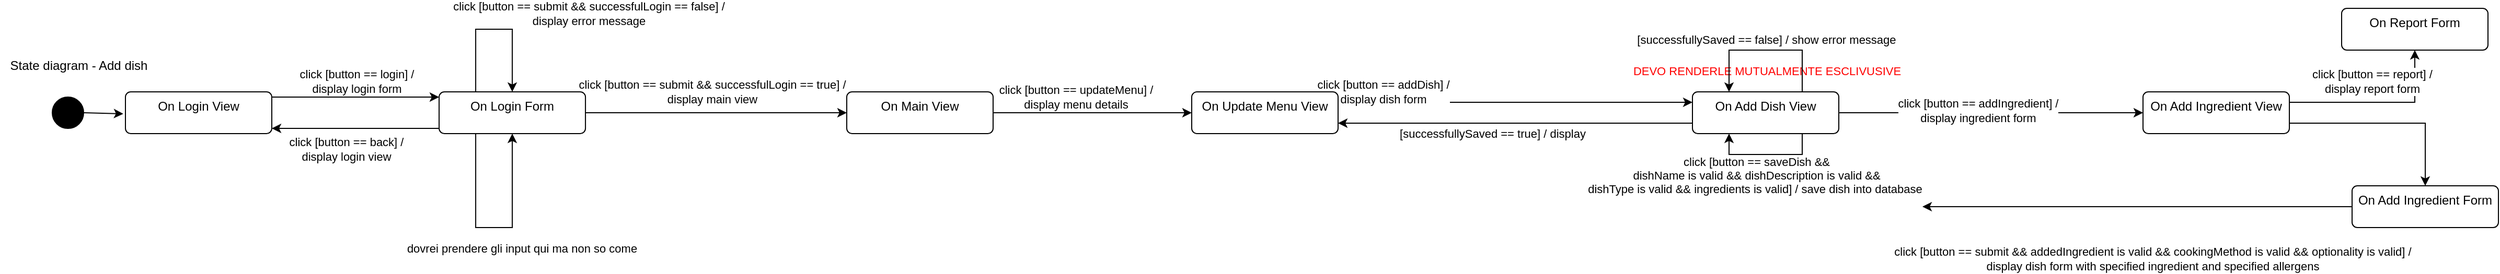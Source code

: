 <mxfile version="22.1.2" type="device">
  <diagram name="Pagina-1" id="w6Qa21op8i-JLu98LUhx">
    <mxGraphModel dx="2535" dy="796" grid="1" gridSize="10" guides="1" tooltips="1" connect="1" arrows="1" fold="1" page="1" pageScale="1" pageWidth="1169" pageHeight="827" math="0" shadow="0">
      <root>
        <mxCell id="0" />
        <mxCell id="1" parent="0" />
        <mxCell id="9vs5m70brBlx4-bJ_gBo-1" value="" style="ellipse;fillColor=strokeColor;html=1;" vertex="1" parent="1">
          <mxGeometry x="-1119" y="345" width="30" height="30" as="geometry" />
        </mxCell>
        <mxCell id="9vs5m70brBlx4-bJ_gBo-28" value="" style="edgeStyle=orthogonalEdgeStyle;rounded=0;orthogonalLoop=1;jettySize=auto;html=1;exitX=1;exitY=0.5;exitDx=0;exitDy=0;" edge="1" parent="1">
          <mxGeometry relative="1" as="geometry">
            <mxPoint x="-909" y="345" as="sourcePoint" />
            <mxPoint x="-749" y="345" as="targetPoint" />
          </mxGeometry>
        </mxCell>
        <mxCell id="9vs5m70brBlx4-bJ_gBo-60" value="click [button == login] /&lt;br style=&quot;border-color: var(--border-color);&quot;&gt;&lt;span style=&quot;border-color: var(--border-color);&quot;&gt;display login form&lt;/span&gt;" style="edgeLabel;html=1;align=center;verticalAlign=middle;resizable=0;points=[];labelBackgroundColor=default;" vertex="1" connectable="0" parent="9vs5m70brBlx4-bJ_gBo-28">
          <mxGeometry x="-0.071" relative="1" as="geometry">
            <mxPoint x="6" y="-15" as="offset" />
          </mxGeometry>
        </mxCell>
        <mxCell id="9vs5m70brBlx4-bJ_gBo-2" value="On Login View" style="html=1;align=center;verticalAlign=top;rounded=1;absoluteArcSize=1;arcSize=10;dashed=0;whiteSpace=wrap;" vertex="1" parent="1">
          <mxGeometry x="-1049" y="340" width="140" height="40" as="geometry" />
        </mxCell>
        <mxCell id="9vs5m70brBlx4-bJ_gBo-17" value="" style="edgeStyle=orthogonalEdgeStyle;rounded=0;orthogonalLoop=1;jettySize=auto;html=1;entryX=0;entryY=0.25;entryDx=0;entryDy=0;exitX=1;exitY=0.25;exitDx=0;exitDy=0;" edge="1" parent="1" source="9vs5m70brBlx4-bJ_gBo-4" target="9vs5m70brBlx4-bJ_gBo-7">
          <mxGeometry relative="1" as="geometry" />
        </mxCell>
        <mxCell id="9vs5m70brBlx4-bJ_gBo-35" value="click [button == addDish] /&lt;br style=&quot;border-color: var(--border-color);&quot;&gt;display dish form" style="edgeLabel;html=1;align=center;verticalAlign=middle;resizable=0;points=[];" vertex="1" connectable="0" parent="9vs5m70brBlx4-bJ_gBo-17">
          <mxGeometry x="-0.212" relative="1" as="geometry">
            <mxPoint x="-91" y="-10" as="offset" />
          </mxGeometry>
        </mxCell>
        <mxCell id="9vs5m70brBlx4-bJ_gBo-4" value="On Update Menu View" style="html=1;align=center;verticalAlign=top;rounded=1;absoluteArcSize=1;arcSize=10;dashed=0;whiteSpace=wrap;" vertex="1" parent="1">
          <mxGeometry x="-29" y="340" width="140" height="40" as="geometry" />
        </mxCell>
        <mxCell id="9vs5m70brBlx4-bJ_gBo-6" value="" style="edgeStyle=none;orthogonalLoop=1;jettySize=auto;html=1;rounded=0;exitX=1;exitY=0.5;exitDx=0;exitDy=0;entryX=-0.015;entryY=0.526;entryDx=0;entryDy=0;entryPerimeter=0;" edge="1" parent="1" source="9vs5m70brBlx4-bJ_gBo-1" target="9vs5m70brBlx4-bJ_gBo-2">
          <mxGeometry width="100" relative="1" as="geometry">
            <mxPoint x="-1129" y="400" as="sourcePoint" />
            <mxPoint x="-1029" y="400" as="targetPoint" />
            <Array as="points" />
          </mxGeometry>
        </mxCell>
        <mxCell id="9vs5m70brBlx4-bJ_gBo-18" value="" style="edgeStyle=orthogonalEdgeStyle;rounded=0;orthogonalLoop=1;jettySize=auto;html=1;entryX=0;entryY=0.5;entryDx=0;entryDy=0;exitX=1;exitY=0.5;exitDx=0;exitDy=0;" edge="1" parent="1" source="9vs5m70brBlx4-bJ_gBo-7" target="9vs5m70brBlx4-bJ_gBo-9">
          <mxGeometry relative="1" as="geometry">
            <mxPoint x="831" y="300" as="sourcePoint" />
          </mxGeometry>
        </mxCell>
        <mxCell id="9vs5m70brBlx4-bJ_gBo-36" value="click [button == addIngredient] /&lt;br style=&quot;border-color: var(--border-color);&quot;&gt;display ingredient form" style="edgeLabel;html=1;align=center;verticalAlign=middle;resizable=0;points=[];" vertex="1" connectable="0" parent="9vs5m70brBlx4-bJ_gBo-18">
          <mxGeometry x="-0.086" y="2" relative="1" as="geometry">
            <mxPoint as="offset" />
          </mxGeometry>
        </mxCell>
        <mxCell id="9vs5m70brBlx4-bJ_gBo-41" value="" style="edgeStyle=orthogonalEdgeStyle;rounded=0;orthogonalLoop=1;jettySize=auto;html=1;entryX=1;entryY=0.75;entryDx=0;entryDy=0;exitX=0;exitY=0.75;exitDx=0;exitDy=0;" edge="1" parent="1" source="9vs5m70brBlx4-bJ_gBo-7" target="9vs5m70brBlx4-bJ_gBo-4">
          <mxGeometry relative="1" as="geometry">
            <mxPoint x="701" y="600" as="sourcePoint" />
          </mxGeometry>
        </mxCell>
        <mxCell id="9vs5m70brBlx4-bJ_gBo-42" value="[successfullySaved == true] / display&amp;nbsp;" style="edgeLabel;html=1;align=center;verticalAlign=middle;resizable=0;points=[];" vertex="1" connectable="0" parent="9vs5m70brBlx4-bJ_gBo-41">
          <mxGeometry x="0.068" y="-2" relative="1" as="geometry">
            <mxPoint x="-9" y="12" as="offset" />
          </mxGeometry>
        </mxCell>
        <mxCell id="9vs5m70brBlx4-bJ_gBo-73" value="&lt;font color=&quot;#ff0000&quot;&gt;DEVO RENDERLE MUTUALMENTE ESCLIVUSIVE&lt;/font&gt;" style="edgeLabel;html=1;align=center;verticalAlign=middle;resizable=0;points=[];" vertex="1" connectable="0" parent="9vs5m70brBlx4-bJ_gBo-41">
          <mxGeometry x="-0.654" relative="1" as="geometry">
            <mxPoint x="129" y="-50" as="offset" />
          </mxGeometry>
        </mxCell>
        <mxCell id="9vs5m70brBlx4-bJ_gBo-7" value="On Add Dish View" style="html=1;align=center;verticalAlign=top;rounded=1;absoluteArcSize=1;arcSize=10;dashed=0;whiteSpace=wrap;" vertex="1" parent="1">
          <mxGeometry x="450" y="340" width="140" height="40" as="geometry" />
        </mxCell>
        <mxCell id="9vs5m70brBlx4-bJ_gBo-19" value="" style="edgeStyle=orthogonalEdgeStyle;rounded=0;orthogonalLoop=1;jettySize=auto;html=1;exitX=1;exitY=0.75;exitDx=0;exitDy=0;" edge="1" parent="1" source="9vs5m70brBlx4-bJ_gBo-9" target="9vs5m70brBlx4-bJ_gBo-11">
          <mxGeometry relative="1" as="geometry" />
        </mxCell>
        <mxCell id="9vs5m70brBlx4-bJ_gBo-44" value="" style="edgeStyle=orthogonalEdgeStyle;rounded=0;orthogonalLoop=1;jettySize=auto;html=1;exitX=1;exitY=0.25;exitDx=0;exitDy=0;" edge="1" parent="1" source="9vs5m70brBlx4-bJ_gBo-9" target="9vs5m70brBlx4-bJ_gBo-10">
          <mxGeometry relative="1" as="geometry" />
        </mxCell>
        <mxCell id="9vs5m70brBlx4-bJ_gBo-45" value="click [button == report] /&lt;br&gt;display report form" style="edgeLabel;html=1;align=center;verticalAlign=middle;resizable=0;points=[];" vertex="1" connectable="0" parent="9vs5m70brBlx4-bJ_gBo-44">
          <mxGeometry x="-0.144" y="1" relative="1" as="geometry">
            <mxPoint x="6" y="-19" as="offset" />
          </mxGeometry>
        </mxCell>
        <mxCell id="9vs5m70brBlx4-bJ_gBo-9" value="On Add Ingredient View" style="html=1;align=center;verticalAlign=top;rounded=1;absoluteArcSize=1;arcSize=10;dashed=0;whiteSpace=wrap;" vertex="1" parent="1">
          <mxGeometry x="881" y="340" width="140" height="40" as="geometry" />
        </mxCell>
        <mxCell id="9vs5m70brBlx4-bJ_gBo-10" value="On Report Form" style="html=1;align=center;verticalAlign=top;rounded=1;absoluteArcSize=1;arcSize=10;dashed=0;whiteSpace=wrap;" vertex="1" parent="1">
          <mxGeometry x="1071" y="260" width="140" height="40" as="geometry" />
        </mxCell>
        <mxCell id="9vs5m70brBlx4-bJ_gBo-38" value="" style="edgeStyle=orthogonalEdgeStyle;rounded=0;orthogonalLoop=1;jettySize=auto;html=1;" edge="1" parent="1" source="9vs5m70brBlx4-bJ_gBo-11">
          <mxGeometry relative="1" as="geometry">
            <mxPoint x="670" y="450" as="targetPoint" />
          </mxGeometry>
        </mxCell>
        <mxCell id="9vs5m70brBlx4-bJ_gBo-40" value="click [button == submit &amp;amp;&amp;amp; addedIngredient is valid &amp;amp;&amp;amp; cookingMethod is valid &amp;amp;&amp;amp; optionality is valid] /&lt;br style=&quot;border-color: var(--border-color);&quot;&gt;display dish form with specified ingredient and specified allergens" style="edgeLabel;html=1;align=center;verticalAlign=middle;resizable=0;points=[];" vertex="1" connectable="0" parent="9vs5m70brBlx4-bJ_gBo-38">
          <mxGeometry x="-0.702" y="2" relative="1" as="geometry">
            <mxPoint x="-130" y="48" as="offset" />
          </mxGeometry>
        </mxCell>
        <mxCell id="9vs5m70brBlx4-bJ_gBo-11" value="On Add Ingredient Form" style="html=1;align=center;verticalAlign=top;rounded=1;absoluteArcSize=1;arcSize=10;dashed=0;whiteSpace=wrap;" vertex="1" parent="1">
          <mxGeometry x="1081" y="430" width="140" height="40" as="geometry" />
        </mxCell>
        <mxCell id="9vs5m70brBlx4-bJ_gBo-16" value="" style="edgeStyle=orthogonalEdgeStyle;rounded=0;orthogonalLoop=1;jettySize=auto;html=1;entryX=0;entryY=0.5;entryDx=0;entryDy=0;" edge="1" parent="1" source="9vs5m70brBlx4-bJ_gBo-12" target="9vs5m70brBlx4-bJ_gBo-4">
          <mxGeometry relative="1" as="geometry" />
        </mxCell>
        <mxCell id="9vs5m70brBlx4-bJ_gBo-32" value="click [button == updateMenu] /&lt;br style=&quot;border-color: var(--border-color);&quot;&gt;display menu details" style="edgeLabel;html=1;align=center;verticalAlign=middle;resizable=0;points=[];" vertex="1" connectable="0" parent="9vs5m70brBlx4-bJ_gBo-16">
          <mxGeometry x="0.015" relative="1" as="geometry">
            <mxPoint x="-18" y="-15" as="offset" />
          </mxGeometry>
        </mxCell>
        <mxCell id="9vs5m70brBlx4-bJ_gBo-12" value="On Main View" style="html=1;align=center;verticalAlign=top;rounded=1;absoluteArcSize=1;arcSize=10;dashed=0;whiteSpace=wrap;" vertex="1" parent="1">
          <mxGeometry x="-359.0" y="340" width="140" height="40" as="geometry" />
        </mxCell>
        <mxCell id="9vs5m70brBlx4-bJ_gBo-24" value="" style="edgeStyle=orthogonalEdgeStyle;rounded=0;orthogonalLoop=1;jettySize=auto;html=1;exitX=1;exitY=0.5;exitDx=0;exitDy=0;" edge="1" parent="1" source="9vs5m70brBlx4-bJ_gBo-22" target="9vs5m70brBlx4-bJ_gBo-12">
          <mxGeometry relative="1" as="geometry">
            <mxPoint x="-463.9" y="360" as="sourcePoint" />
          </mxGeometry>
        </mxCell>
        <mxCell id="9vs5m70brBlx4-bJ_gBo-27" value="click [button == submit &amp;amp;&amp;amp; successfulLogin == true] /&lt;br&gt;display main view" style="edgeLabel;html=1;align=center;verticalAlign=middle;resizable=0;points=[];" vertex="1" connectable="0" parent="9vs5m70brBlx4-bJ_gBo-24">
          <mxGeometry x="-0.029" y="2" relative="1" as="geometry">
            <mxPoint x="-1" y="-18" as="offset" />
          </mxGeometry>
        </mxCell>
        <mxCell id="9vs5m70brBlx4-bJ_gBo-22" value="On Login Form" style="html=1;align=center;verticalAlign=top;rounded=1;absoluteArcSize=1;arcSize=10;dashed=0;whiteSpace=wrap;" vertex="1" parent="1">
          <mxGeometry x="-748.95" y="340" width="140" height="40" as="geometry" />
        </mxCell>
        <mxCell id="9vs5m70brBlx4-bJ_gBo-48" value="State diagram - Add dish" style="text;html=1;align=center;verticalAlign=middle;resizable=0;points=[];autosize=1;strokeColor=none;fillColor=none;" vertex="1" parent="1">
          <mxGeometry x="-1169" y="300" width="150" height="30" as="geometry" />
        </mxCell>
        <mxCell id="9vs5m70brBlx4-bJ_gBo-53" value="" style="edgeStyle=elbowEdgeStyle;rounded=0;orthogonalLoop=1;jettySize=auto;html=1;exitX=0.25;exitY=0;exitDx=0;exitDy=0;entryX=0.5;entryY=0;entryDx=0;entryDy=0;elbow=vertical;" edge="1" parent="1" source="9vs5m70brBlx4-bJ_gBo-22" target="9vs5m70brBlx4-bJ_gBo-22">
          <mxGeometry relative="1" as="geometry">
            <mxPoint x="-558.95" y="350" as="sourcePoint" />
            <mxPoint x="-588.95" y="390" as="targetPoint" />
            <Array as="points">
              <mxPoint x="-699" y="280" />
            </Array>
          </mxGeometry>
        </mxCell>
        <mxCell id="9vs5m70brBlx4-bJ_gBo-56" value="click [button == submit &amp;amp;&amp;amp; successfulLogin == false] /&lt;br style=&quot;border-color: var(--border-color);&quot;&gt;display error message" style="edgeLabel;html=1;align=center;verticalAlign=middle;resizable=0;points=[];" vertex="1" connectable="0" parent="9vs5m70brBlx4-bJ_gBo-53">
          <mxGeometry x="-0.022" y="-2" relative="1" as="geometry">
            <mxPoint x="92" y="-17" as="offset" />
          </mxGeometry>
        </mxCell>
        <mxCell id="9vs5m70brBlx4-bJ_gBo-59" value="" style="edgeStyle=orthogonalEdgeStyle;rounded=0;orthogonalLoop=1;jettySize=auto;html=1;exitX=0;exitY=0.25;exitDx=0;exitDy=0;entryX=1;entryY=0.25;entryDx=0;entryDy=0;" edge="1" parent="1">
          <mxGeometry relative="1" as="geometry">
            <mxPoint x="-748.95" y="375.0" as="sourcePoint" />
            <mxPoint x="-909" y="375.0" as="targetPoint" />
          </mxGeometry>
        </mxCell>
        <mxCell id="9vs5m70brBlx4-bJ_gBo-62" value="click [button == back] /&lt;br style=&quot;border-color: var(--border-color);&quot;&gt;display login view" style="edgeLabel;html=1;align=center;verticalAlign=middle;resizable=0;points=[];" vertex="1" connectable="0" parent="9vs5m70brBlx4-bJ_gBo-59">
          <mxGeometry x="0.157" y="1" relative="1" as="geometry">
            <mxPoint x="3" y="19" as="offset" />
          </mxGeometry>
        </mxCell>
        <mxCell id="9vs5m70brBlx4-bJ_gBo-65" value="" style="edgeStyle=elbowEdgeStyle;rounded=0;orthogonalLoop=1;jettySize=auto;html=1;exitX=0.25;exitY=1;exitDx=0;exitDy=0;entryX=0.5;entryY=1;entryDx=0;entryDy=0;elbow=vertical;" edge="1" parent="1" source="9vs5m70brBlx4-bJ_gBo-22" target="9vs5m70brBlx4-bJ_gBo-22">
          <mxGeometry relative="1" as="geometry">
            <mxPoint x="-696.45" y="530" as="sourcePoint" />
            <mxPoint x="-661.45" y="530" as="targetPoint" />
            <Array as="points">
              <mxPoint x="-681.45" y="470" />
            </Array>
          </mxGeometry>
        </mxCell>
        <mxCell id="9vs5m70brBlx4-bJ_gBo-67" value="dovrei prendere gli input qui ma non so come" style="edgeLabel;html=1;align=center;verticalAlign=middle;resizable=0;points=[];" vertex="1" connectable="0" parent="9vs5m70brBlx4-bJ_gBo-65">
          <mxGeometry x="0.069" relative="1" as="geometry">
            <mxPoint x="19" y="20" as="offset" />
          </mxGeometry>
        </mxCell>
        <mxCell id="9vs5m70brBlx4-bJ_gBo-69" value="" style="edgeStyle=orthogonalEdgeStyle;rounded=0;orthogonalLoop=1;jettySize=auto;html=1;entryX=0.25;entryY=1;entryDx=0;entryDy=0;exitX=0.75;exitY=1;exitDx=0;exitDy=0;" edge="1" parent="1" source="9vs5m70brBlx4-bJ_gBo-7" target="9vs5m70brBlx4-bJ_gBo-7">
          <mxGeometry relative="1" as="geometry">
            <mxPoint x="529" y="430" as="sourcePoint" />
            <mxPoint x="190" y="430" as="targetPoint" />
          </mxGeometry>
        </mxCell>
        <mxCell id="9vs5m70brBlx4-bJ_gBo-70" value="click [button == saveDish &amp;amp;&amp;amp; &lt;br&gt;dishName is valid &amp;amp;&amp;amp; dishDescription is valid &amp;amp;&amp;amp; &lt;br&gt;dishType is valid &amp;amp;&amp;amp; ingredients is valid] / save dish into database&amp;nbsp;" style="edgeLabel;html=1;align=center;verticalAlign=middle;resizable=0;points=[];" vertex="1" connectable="0" parent="9vs5m70brBlx4-bJ_gBo-69">
          <mxGeometry x="0.068" y="-2" relative="1" as="geometry">
            <mxPoint x="-6" y="22" as="offset" />
          </mxGeometry>
        </mxCell>
        <mxCell id="9vs5m70brBlx4-bJ_gBo-71" value="" style="edgeStyle=elbowEdgeStyle;rounded=0;orthogonalLoop=1;jettySize=auto;html=1;entryX=0.25;entryY=0;entryDx=0;entryDy=0;exitX=0.75;exitY=0;exitDx=0;exitDy=0;" edge="1" parent="1" source="9vs5m70brBlx4-bJ_gBo-7" target="9vs5m70brBlx4-bJ_gBo-7">
          <mxGeometry relative="1" as="geometry">
            <mxPoint x="540" y="200" as="sourcePoint" />
            <mxPoint x="470" y="200" as="targetPoint" />
            <Array as="points">
              <mxPoint x="520" y="300" />
            </Array>
          </mxGeometry>
        </mxCell>
        <mxCell id="9vs5m70brBlx4-bJ_gBo-72" value="[successfullySaved == false] / show error message&amp;nbsp;" style="edgeLabel;html=1;align=center;verticalAlign=middle;resizable=0;points=[];" vertex="1" connectable="0" parent="9vs5m70brBlx4-bJ_gBo-71">
          <mxGeometry x="0.068" y="-2" relative="1" as="geometry">
            <mxPoint x="7" y="-8" as="offset" />
          </mxGeometry>
        </mxCell>
      </root>
    </mxGraphModel>
  </diagram>
</mxfile>
